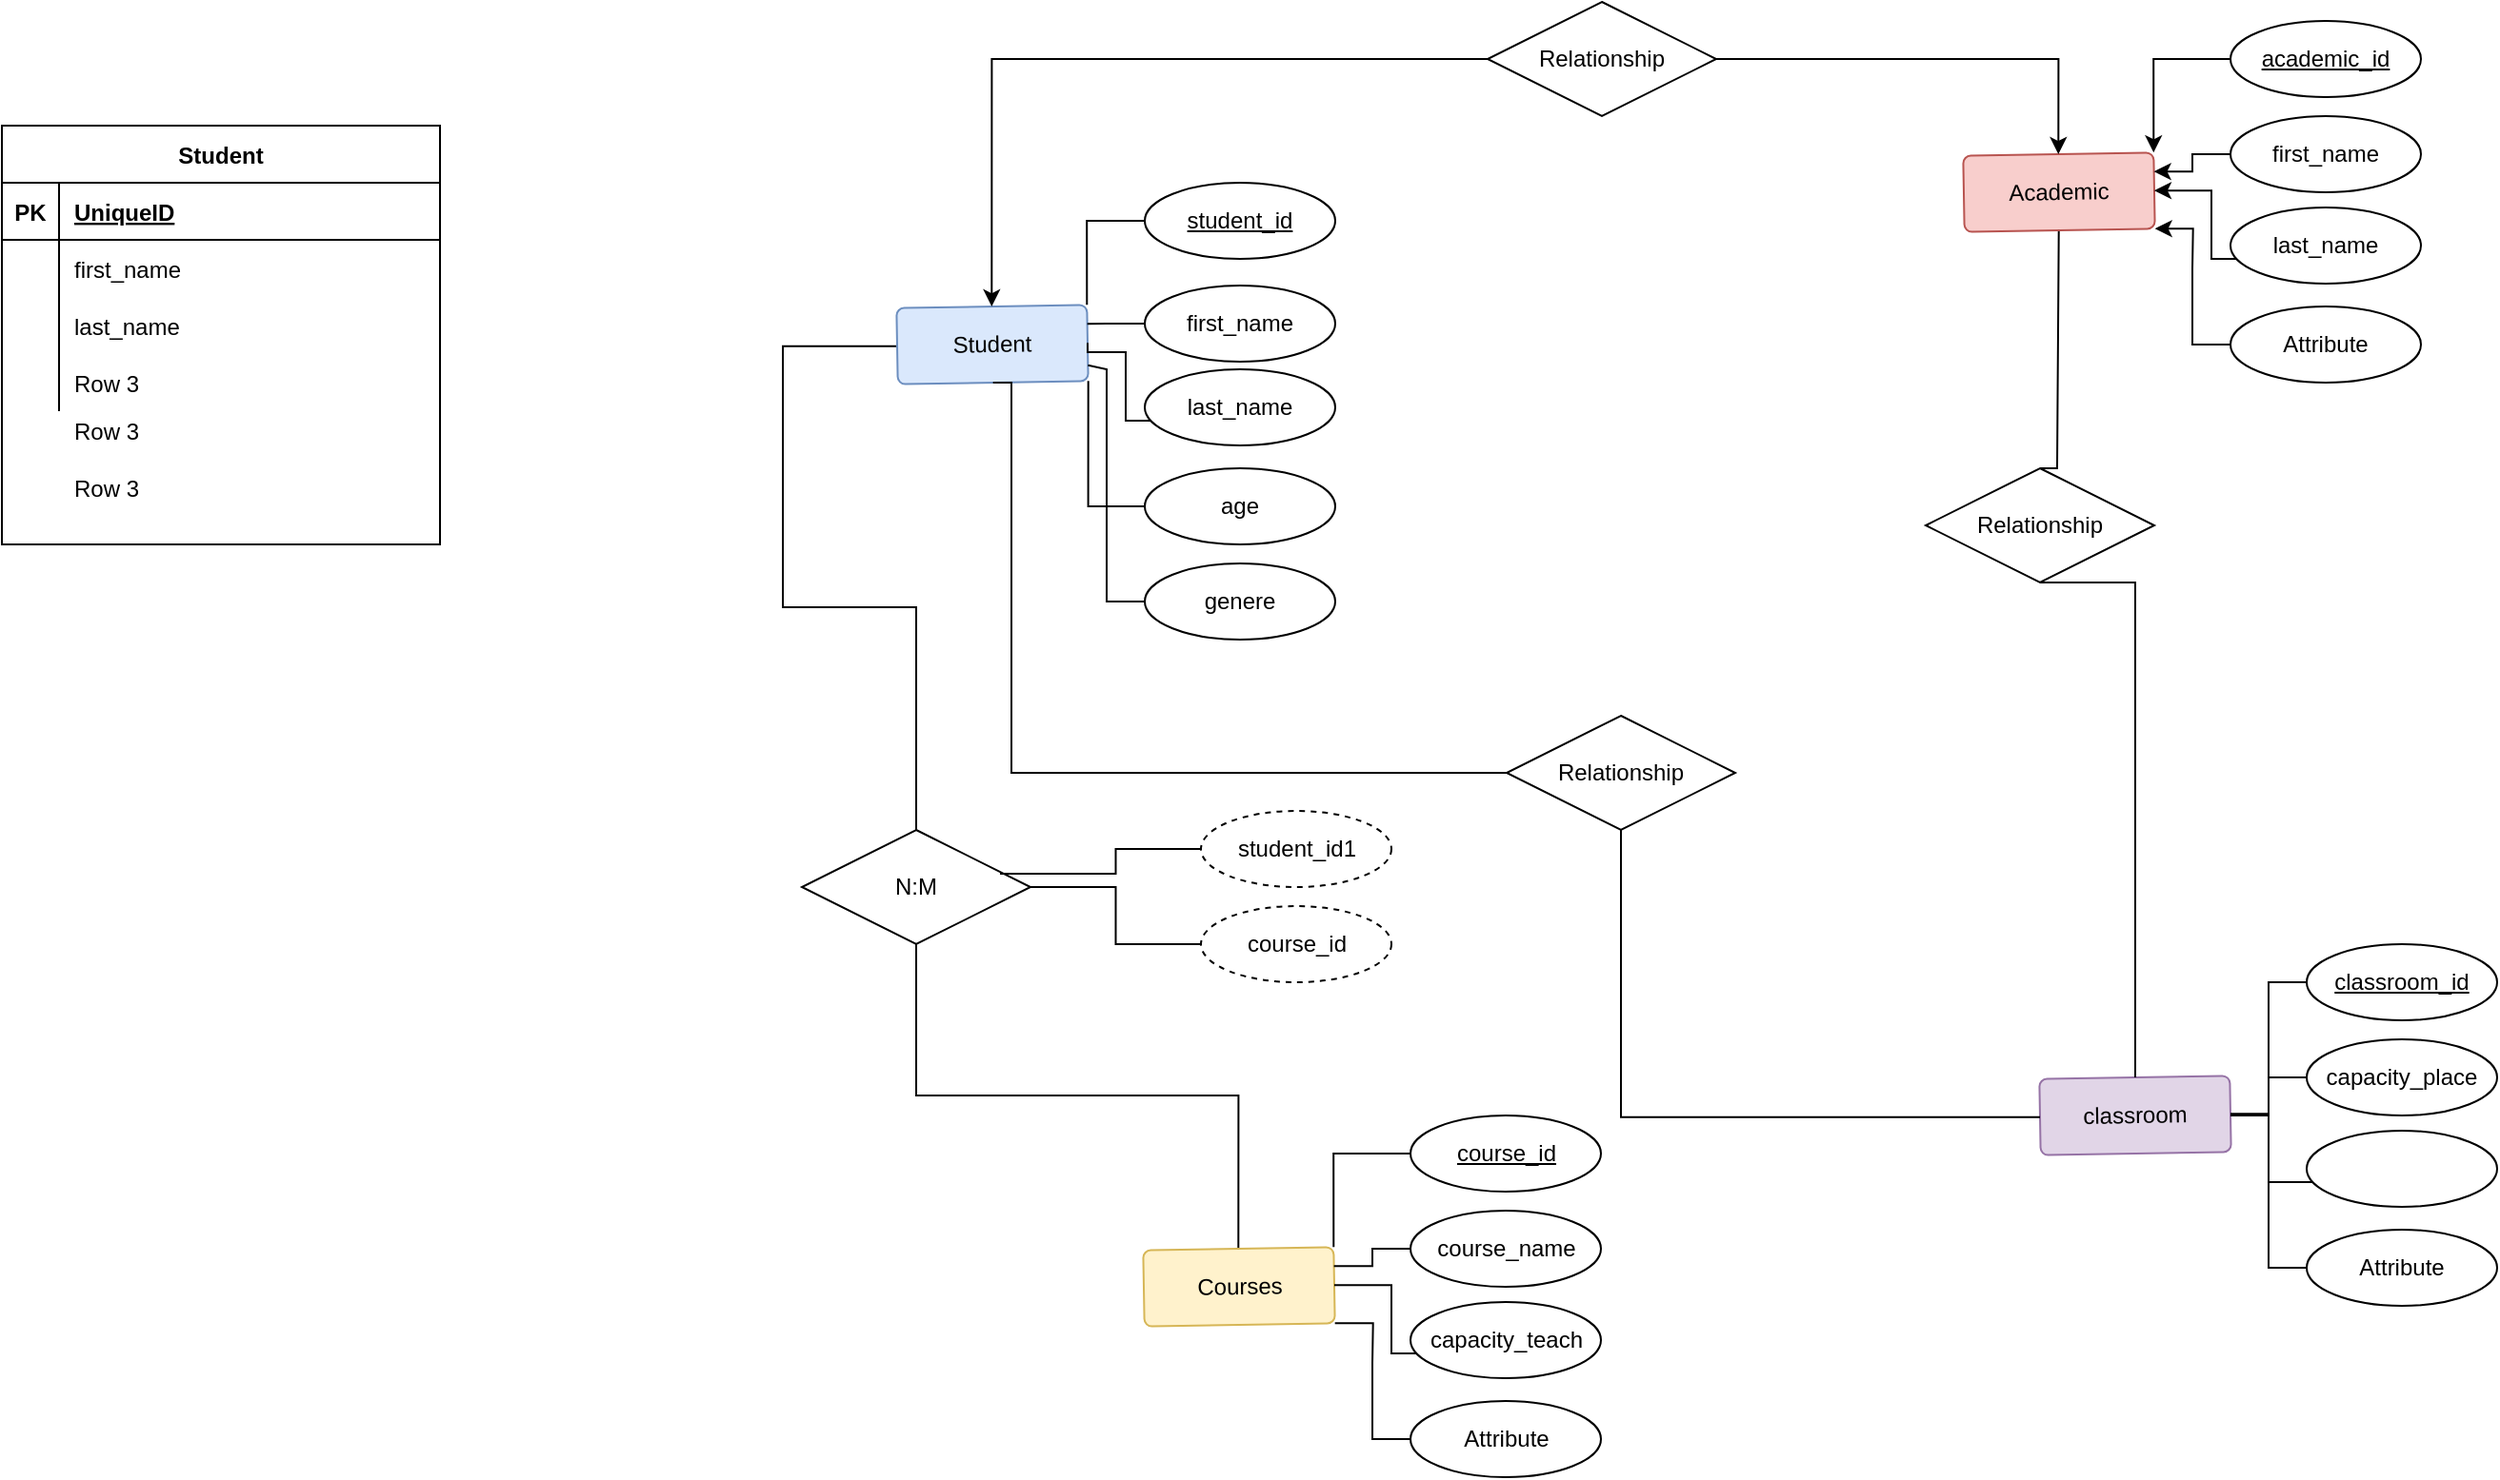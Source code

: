 <mxfile version="13.6.5" type="github">
  <diagram name="Page-1" id="e56a1550-8fbb-45ad-956c-1786394a9013">
    <mxGraphModel dx="2121" dy="516" grid="1" gridSize="10" guides="1" tooltips="1" connect="1" arrows="1" fold="1" page="1" pageScale="1" pageWidth="1100" pageHeight="850" background="#ffffff" math="0" shadow="0">
      <root>
        <mxCell id="0" />
        <mxCell id="1" parent="0" />
        <mxCell id="8qeOEE5i9LT7K-dfV9K4-27" value="Row 3" style="shape=partialRectangle;connectable=0;fillColor=none;top=0;left=0;bottom=0;right=0;align=left;spacingLeft=6;overflow=hidden;" vertex="1" parent="1">
          <mxGeometry x="-320" y="235" width="200" height="30" as="geometry" />
        </mxCell>
        <mxCell id="8qeOEE5i9LT7K-dfV9K4-28" value="Row 3" style="shape=partialRectangle;connectable=0;fillColor=none;top=0;left=0;bottom=0;right=0;align=left;spacingLeft=6;overflow=hidden;" vertex="1" parent="1">
          <mxGeometry x="-320" y="265" width="200" height="30" as="geometry" />
        </mxCell>
        <mxCell id="8qeOEE5i9LT7K-dfV9K4-85" style="edgeStyle=orthogonalEdgeStyle;rounded=0;orthogonalLoop=1;jettySize=auto;html=1;entryX=0.5;entryY=0;entryDx=0;entryDy=0;exitX=0.5;exitY=1;exitDx=0;exitDy=0;endArrow=none;endFill=0;" edge="1" parent="1" source="8qeOEE5i9LT7K-dfV9K4-33" target="8qeOEE5i9LT7K-dfV9K4-56">
          <mxGeometry relative="1" as="geometry" />
        </mxCell>
        <mxCell id="8qeOEE5i9LT7K-dfV9K4-86" style="edgeStyle=orthogonalEdgeStyle;rounded=0;orthogonalLoop=1;jettySize=auto;html=1;endArrow=none;endFill=0;entryX=0;entryY=0.5;entryDx=0;entryDy=0;" edge="1" parent="1" source="8qeOEE5i9LT7K-dfV9K4-33" target="8qeOEE5i9LT7K-dfV9K4-38">
          <mxGeometry relative="1" as="geometry">
            <mxPoint x="70" y="210" as="targetPoint" />
            <Array as="points">
              <mxPoint x="130" y="343" />
              <mxPoint x="60" y="343" />
              <mxPoint x="60" y="206" />
            </Array>
          </mxGeometry>
        </mxCell>
        <mxCell id="8qeOEE5i9LT7K-dfV9K4-33" value="N:M" style="shape=rhombus;perimeter=rhombusPerimeter;whiteSpace=wrap;html=1;align=center;" vertex="1" parent="1">
          <mxGeometry x="70" y="460" width="120" height="60" as="geometry" />
        </mxCell>
        <mxCell id="8qeOEE5i9LT7K-dfV9K4-38" value="Student" style="rounded=1;arcSize=10;whiteSpace=wrap;html=1;align=center;rotation=-1;fillColor=#dae8fc;strokeColor=#6c8ebf;" vertex="1" parent="1">
          <mxGeometry x="120" y="185" width="100" height="40" as="geometry" />
        </mxCell>
        <mxCell id="8qeOEE5i9LT7K-dfV9K4-42" style="edgeStyle=orthogonalEdgeStyle;rounded=0;orthogonalLoop=1;jettySize=auto;html=1;entryX=1;entryY=0.25;entryDx=0;entryDy=0;endArrow=none;endFill=0;" edge="1" parent="1" source="8qeOEE5i9LT7K-dfV9K4-39" target="8qeOEE5i9LT7K-dfV9K4-38">
          <mxGeometry relative="1" as="geometry" />
        </mxCell>
        <mxCell id="8qeOEE5i9LT7K-dfV9K4-39" value="first_name" style="ellipse;whiteSpace=wrap;html=1;align=center;" vertex="1" parent="1">
          <mxGeometry x="250" y="174" width="100" height="40" as="geometry" />
        </mxCell>
        <mxCell id="8qeOEE5i9LT7K-dfV9K4-41" style="edgeStyle=orthogonalEdgeStyle;rounded=0;orthogonalLoop=1;jettySize=auto;html=1;entryX=1;entryY=0;entryDx=0;entryDy=0;endArrow=none;endFill=0;" edge="1" parent="1" source="8qeOEE5i9LT7K-dfV9K4-40" target="8qeOEE5i9LT7K-dfV9K4-38">
          <mxGeometry relative="1" as="geometry" />
        </mxCell>
        <mxCell id="8qeOEE5i9LT7K-dfV9K4-40" value="student_id" style="ellipse;whiteSpace=wrap;html=1;align=center;fontStyle=4;" vertex="1" parent="1">
          <mxGeometry x="250" y="120" width="100" height="40" as="geometry" />
        </mxCell>
        <mxCell id="8qeOEE5i9LT7K-dfV9K4-45" style="edgeStyle=orthogonalEdgeStyle;rounded=0;orthogonalLoop=1;jettySize=auto;html=1;entryX=1;entryY=0.5;entryDx=0;entryDy=0;endArrow=none;endFill=0;" edge="1" parent="1" source="8qeOEE5i9LT7K-dfV9K4-43" target="8qeOEE5i9LT7K-dfV9K4-38">
          <mxGeometry relative="1" as="geometry">
            <Array as="points">
              <mxPoint x="240" y="245" />
              <mxPoint x="240" y="209" />
            </Array>
          </mxGeometry>
        </mxCell>
        <mxCell id="8qeOEE5i9LT7K-dfV9K4-43" value="last_name" style="ellipse;whiteSpace=wrap;html=1;align=center;" vertex="1" parent="1">
          <mxGeometry x="250" y="218" width="100" height="40" as="geometry" />
        </mxCell>
        <mxCell id="8qeOEE5i9LT7K-dfV9K4-46" style="edgeStyle=orthogonalEdgeStyle;rounded=0;orthogonalLoop=1;jettySize=auto;html=1;entryX=1;entryY=1;entryDx=0;entryDy=0;endArrow=none;endFill=0;" edge="1" parent="1" source="8qeOEE5i9LT7K-dfV9K4-44" target="8qeOEE5i9LT7K-dfV9K4-38">
          <mxGeometry relative="1" as="geometry">
            <Array as="points">
              <mxPoint x="220" y="290" />
            </Array>
          </mxGeometry>
        </mxCell>
        <mxCell id="8qeOEE5i9LT7K-dfV9K4-44" value="age" style="ellipse;whiteSpace=wrap;html=1;align=center;" vertex="1" parent="1">
          <mxGeometry x="250" y="270" width="100" height="40" as="geometry" />
        </mxCell>
        <mxCell id="8qeOEE5i9LT7K-dfV9K4-103" style="edgeStyle=elbowEdgeStyle;rounded=0;orthogonalLoop=1;jettySize=auto;html=1;entryX=0.5;entryY=0;entryDx=0;entryDy=0;endArrow=none;endFill=0;" edge="1" parent="1" source="8qeOEE5i9LT7K-dfV9K4-47" target="8qeOEE5i9LT7K-dfV9K4-99">
          <mxGeometry relative="1" as="geometry">
            <Array as="points">
              <mxPoint x="729" y="220" />
            </Array>
          </mxGeometry>
        </mxCell>
        <mxCell id="8qeOEE5i9LT7K-dfV9K4-47" value="Academic" style="rounded=1;arcSize=10;whiteSpace=wrap;html=1;align=center;rotation=-1;fillColor=#f8cecc;strokeColor=#b85450;" vertex="1" parent="1">
          <mxGeometry x="680" y="105" width="100" height="40" as="geometry" />
        </mxCell>
        <mxCell id="8qeOEE5i9LT7K-dfV9K4-48" style="edgeStyle=orthogonalEdgeStyle;rounded=0;orthogonalLoop=1;jettySize=auto;html=1;entryX=1;entryY=0.25;entryDx=0;entryDy=0;" edge="1" parent="1" source="8qeOEE5i9LT7K-dfV9K4-49" target="8qeOEE5i9LT7K-dfV9K4-47">
          <mxGeometry relative="1" as="geometry" />
        </mxCell>
        <mxCell id="8qeOEE5i9LT7K-dfV9K4-49" value="first_name" style="ellipse;whiteSpace=wrap;html=1;align=center;" vertex="1" parent="1">
          <mxGeometry x="820" y="85" width="100" height="40" as="geometry" />
        </mxCell>
        <mxCell id="8qeOEE5i9LT7K-dfV9K4-50" style="edgeStyle=orthogonalEdgeStyle;rounded=0;orthogonalLoop=1;jettySize=auto;html=1;entryX=1;entryY=0;entryDx=0;entryDy=0;" edge="1" parent="1" source="8qeOEE5i9LT7K-dfV9K4-51" target="8qeOEE5i9LT7K-dfV9K4-47">
          <mxGeometry relative="1" as="geometry" />
        </mxCell>
        <mxCell id="8qeOEE5i9LT7K-dfV9K4-51" value="academic_id" style="ellipse;whiteSpace=wrap;html=1;align=center;fontStyle=4;" vertex="1" parent="1">
          <mxGeometry x="820" y="35" width="100" height="40" as="geometry" />
        </mxCell>
        <mxCell id="8qeOEE5i9LT7K-dfV9K4-52" style="edgeStyle=orthogonalEdgeStyle;rounded=0;orthogonalLoop=1;jettySize=auto;html=1;entryX=1;entryY=0.5;entryDx=0;entryDy=0;" edge="1" parent="1" source="8qeOEE5i9LT7K-dfV9K4-53" target="8qeOEE5i9LT7K-dfV9K4-47">
          <mxGeometry relative="1" as="geometry">
            <Array as="points">
              <mxPoint x="810" y="160" />
              <mxPoint x="810" y="124" />
            </Array>
          </mxGeometry>
        </mxCell>
        <mxCell id="8qeOEE5i9LT7K-dfV9K4-53" value="last_name" style="ellipse;whiteSpace=wrap;html=1;align=center;" vertex="1" parent="1">
          <mxGeometry x="820" y="133" width="100" height="40" as="geometry" />
        </mxCell>
        <mxCell id="8qeOEE5i9LT7K-dfV9K4-54" style="edgeStyle=orthogonalEdgeStyle;rounded=0;orthogonalLoop=1;jettySize=auto;html=1;entryX=1;entryY=1;entryDx=0;entryDy=0;" edge="1" parent="1" source="8qeOEE5i9LT7K-dfV9K4-55" target="8qeOEE5i9LT7K-dfV9K4-47">
          <mxGeometry relative="1" as="geometry" />
        </mxCell>
        <mxCell id="8qeOEE5i9LT7K-dfV9K4-55" value="Attribute" style="ellipse;whiteSpace=wrap;html=1;align=center;" vertex="1" parent="1">
          <mxGeometry x="820" y="185" width="100" height="40" as="geometry" />
        </mxCell>
        <mxCell id="8qeOEE5i9LT7K-dfV9K4-14" value="Student" style="shape=table;startSize=30;container=1;collapsible=1;childLayout=tableLayout;fixedRows=1;rowLines=0;fontStyle=1;align=center;resizeLast=1;" vertex="1" parent="1">
          <mxGeometry x="-350" y="90" width="230" height="220" as="geometry" />
        </mxCell>
        <mxCell id="8qeOEE5i9LT7K-dfV9K4-15" value="" style="shape=partialRectangle;collapsible=0;dropTarget=0;pointerEvents=0;fillColor=none;top=0;left=0;bottom=1;right=0;points=[[0,0.5],[1,0.5]];portConstraint=eastwest;" vertex="1" parent="8qeOEE5i9LT7K-dfV9K4-14">
          <mxGeometry y="30" width="230" height="30" as="geometry" />
        </mxCell>
        <mxCell id="8qeOEE5i9LT7K-dfV9K4-16" value="PK" style="shape=partialRectangle;connectable=0;fillColor=none;top=0;left=0;bottom=0;right=0;fontStyle=1;overflow=hidden;" vertex="1" parent="8qeOEE5i9LT7K-dfV9K4-15">
          <mxGeometry width="30" height="30" as="geometry" />
        </mxCell>
        <mxCell id="8qeOEE5i9LT7K-dfV9K4-17" value="UniqueID" style="shape=partialRectangle;connectable=0;fillColor=none;top=0;left=0;bottom=0;right=0;align=left;spacingLeft=6;fontStyle=5;overflow=hidden;" vertex="1" parent="8qeOEE5i9LT7K-dfV9K4-15">
          <mxGeometry x="30" width="200" height="30" as="geometry" />
        </mxCell>
        <mxCell id="8qeOEE5i9LT7K-dfV9K4-18" value="" style="shape=partialRectangle;collapsible=0;dropTarget=0;pointerEvents=0;fillColor=none;top=0;left=0;bottom=0;right=0;points=[[0,0.5],[1,0.5]];portConstraint=eastwest;" vertex="1" parent="8qeOEE5i9LT7K-dfV9K4-14">
          <mxGeometry y="60" width="230" height="30" as="geometry" />
        </mxCell>
        <mxCell id="8qeOEE5i9LT7K-dfV9K4-19" value="" style="shape=partialRectangle;connectable=0;fillColor=none;top=0;left=0;bottom=0;right=0;editable=1;overflow=hidden;" vertex="1" parent="8qeOEE5i9LT7K-dfV9K4-18">
          <mxGeometry width="30" height="30" as="geometry" />
        </mxCell>
        <mxCell id="8qeOEE5i9LT7K-dfV9K4-20" value="first_name" style="shape=partialRectangle;connectable=0;fillColor=none;top=0;left=0;bottom=0;right=0;align=left;spacingLeft=6;overflow=hidden;" vertex="1" parent="8qeOEE5i9LT7K-dfV9K4-18">
          <mxGeometry x="30" width="200" height="30" as="geometry" />
        </mxCell>
        <mxCell id="8qeOEE5i9LT7K-dfV9K4-21" value="" style="shape=partialRectangle;collapsible=0;dropTarget=0;pointerEvents=0;fillColor=none;top=0;left=0;bottom=0;right=0;points=[[0,0.5],[1,0.5]];portConstraint=eastwest;" vertex="1" parent="8qeOEE5i9LT7K-dfV9K4-14">
          <mxGeometry y="90" width="230" height="30" as="geometry" />
        </mxCell>
        <mxCell id="8qeOEE5i9LT7K-dfV9K4-22" value="" style="shape=partialRectangle;connectable=0;fillColor=none;top=0;left=0;bottom=0;right=0;editable=1;overflow=hidden;" vertex="1" parent="8qeOEE5i9LT7K-dfV9K4-21">
          <mxGeometry width="30" height="30" as="geometry" />
        </mxCell>
        <mxCell id="8qeOEE5i9LT7K-dfV9K4-23" value="last_name" style="shape=partialRectangle;connectable=0;fillColor=none;top=0;left=0;bottom=0;right=0;align=left;spacingLeft=6;overflow=hidden;" vertex="1" parent="8qeOEE5i9LT7K-dfV9K4-21">
          <mxGeometry x="30" width="200" height="30" as="geometry" />
        </mxCell>
        <mxCell id="8qeOEE5i9LT7K-dfV9K4-24" value="" style="shape=partialRectangle;collapsible=0;dropTarget=0;pointerEvents=0;fillColor=none;top=0;left=0;bottom=0;right=0;points=[[0,0.5],[1,0.5]];portConstraint=eastwest;" vertex="1" parent="8qeOEE5i9LT7K-dfV9K4-14">
          <mxGeometry y="120" width="230" height="30" as="geometry" />
        </mxCell>
        <mxCell id="8qeOEE5i9LT7K-dfV9K4-25" value="" style="shape=partialRectangle;connectable=0;fillColor=none;top=0;left=0;bottom=0;right=0;editable=1;overflow=hidden;" vertex="1" parent="8qeOEE5i9LT7K-dfV9K4-24">
          <mxGeometry width="30" height="30" as="geometry" />
        </mxCell>
        <mxCell id="8qeOEE5i9LT7K-dfV9K4-26" value="Row 3" style="shape=partialRectangle;connectable=0;fillColor=none;top=0;left=0;bottom=0;right=0;align=left;spacingLeft=6;overflow=hidden;" vertex="1" parent="8qeOEE5i9LT7K-dfV9K4-24">
          <mxGeometry x="30" width="200" height="30" as="geometry" />
        </mxCell>
        <mxCell id="8qeOEE5i9LT7K-dfV9K4-56" value="Courses" style="rounded=1;arcSize=10;whiteSpace=wrap;html=1;align=center;rotation=-1;fillColor=#fff2cc;strokeColor=#d6b656;" vertex="1" parent="1">
          <mxGeometry x="249.5" y="680" width="100" height="40" as="geometry" />
        </mxCell>
        <mxCell id="8qeOEE5i9LT7K-dfV9K4-57" style="edgeStyle=orthogonalEdgeStyle;rounded=0;orthogonalLoop=1;jettySize=auto;html=1;entryX=1;entryY=0.25;entryDx=0;entryDy=0;endArrow=none;endFill=0;" edge="1" parent="1" source="8qeOEE5i9LT7K-dfV9K4-58" target="8qeOEE5i9LT7K-dfV9K4-56">
          <mxGeometry relative="1" as="geometry" />
        </mxCell>
        <mxCell id="8qeOEE5i9LT7K-dfV9K4-58" value="course_name" style="ellipse;whiteSpace=wrap;html=1;align=center;" vertex="1" parent="1">
          <mxGeometry x="389.5" y="660" width="100" height="40" as="geometry" />
        </mxCell>
        <mxCell id="8qeOEE5i9LT7K-dfV9K4-59" style="edgeStyle=orthogonalEdgeStyle;rounded=0;orthogonalLoop=1;jettySize=auto;html=1;entryX=1;entryY=0;entryDx=0;entryDy=0;endArrow=none;endFill=0;" edge="1" parent="1" source="8qeOEE5i9LT7K-dfV9K4-60" target="8qeOEE5i9LT7K-dfV9K4-56">
          <mxGeometry relative="1" as="geometry" />
        </mxCell>
        <mxCell id="8qeOEE5i9LT7K-dfV9K4-60" value="course_id" style="ellipse;whiteSpace=wrap;html=1;align=center;fontStyle=4;" vertex="1" parent="1">
          <mxGeometry x="389.5" y="610" width="100" height="40" as="geometry" />
        </mxCell>
        <mxCell id="8qeOEE5i9LT7K-dfV9K4-61" style="edgeStyle=orthogonalEdgeStyle;rounded=0;orthogonalLoop=1;jettySize=auto;html=1;entryX=1;entryY=0.5;entryDx=0;entryDy=0;endArrow=none;endFill=0;" edge="1" parent="1" source="8qeOEE5i9LT7K-dfV9K4-62" target="8qeOEE5i9LT7K-dfV9K4-56">
          <mxGeometry relative="1" as="geometry">
            <Array as="points">
              <mxPoint x="379.5" y="735" />
              <mxPoint x="379.5" y="699" />
            </Array>
          </mxGeometry>
        </mxCell>
        <mxCell id="8qeOEE5i9LT7K-dfV9K4-62" value="&lt;span&gt;capacity_teach&lt;/span&gt;" style="ellipse;whiteSpace=wrap;html=1;align=center;" vertex="1" parent="1">
          <mxGeometry x="389.5" y="708" width="100" height="40" as="geometry" />
        </mxCell>
        <mxCell id="8qeOEE5i9LT7K-dfV9K4-63" style="edgeStyle=orthogonalEdgeStyle;rounded=0;orthogonalLoop=1;jettySize=auto;html=1;entryX=1;entryY=1;entryDx=0;entryDy=0;endArrow=none;endFill=0;" edge="1" parent="1" source="8qeOEE5i9LT7K-dfV9K4-64" target="8qeOEE5i9LT7K-dfV9K4-56">
          <mxGeometry relative="1" as="geometry" />
        </mxCell>
        <mxCell id="8qeOEE5i9LT7K-dfV9K4-64" value="Attribute" style="ellipse;whiteSpace=wrap;html=1;align=center;" vertex="1" parent="1">
          <mxGeometry x="389.5" y="760" width="100" height="40" as="geometry" />
        </mxCell>
        <mxCell id="8qeOEE5i9LT7K-dfV9K4-65" value="classroom" style="rounded=1;arcSize=10;whiteSpace=wrap;html=1;align=center;rotation=-1;fillColor=#e1d5e7;strokeColor=#9673a6;" vertex="1" parent="1">
          <mxGeometry x="720" y="590" width="100" height="40" as="geometry" />
        </mxCell>
        <mxCell id="8qeOEE5i9LT7K-dfV9K4-66" style="edgeStyle=orthogonalEdgeStyle;rounded=0;orthogonalLoop=1;jettySize=auto;html=1;endArrow=none;endFill=0;" edge="1" parent="1" source="8qeOEE5i9LT7K-dfV9K4-67">
          <mxGeometry relative="1" as="geometry">
            <mxPoint x="820" y="610" as="targetPoint" />
            <Array as="points">
              <mxPoint x="840" y="590" />
              <mxPoint x="840" y="610" />
              <mxPoint x="820" y="610" />
            </Array>
          </mxGeometry>
        </mxCell>
        <mxCell id="8qeOEE5i9LT7K-dfV9K4-67" value="capacity_place" style="ellipse;whiteSpace=wrap;html=1;align=center;" vertex="1" parent="1">
          <mxGeometry x="860" y="570" width="100" height="40" as="geometry" />
        </mxCell>
        <mxCell id="8qeOEE5i9LT7K-dfV9K4-68" style="edgeStyle=orthogonalEdgeStyle;rounded=0;orthogonalLoop=1;jettySize=auto;html=1;endArrow=none;endFill=0;" edge="1" parent="1" source="8qeOEE5i9LT7K-dfV9K4-69">
          <mxGeometry relative="1" as="geometry">
            <mxPoint x="820" y="610" as="targetPoint" />
            <Array as="points">
              <mxPoint x="840" y="540" />
              <mxPoint x="840" y="610" />
              <mxPoint x="820" y="610" />
            </Array>
          </mxGeometry>
        </mxCell>
        <mxCell id="8qeOEE5i9LT7K-dfV9K4-69" value="classroom_id" style="ellipse;whiteSpace=wrap;html=1;align=center;fontStyle=4;" vertex="1" parent="1">
          <mxGeometry x="860" y="520" width="100" height="40" as="geometry" />
        </mxCell>
        <mxCell id="8qeOEE5i9LT7K-dfV9K4-70" style="edgeStyle=orthogonalEdgeStyle;rounded=0;orthogonalLoop=1;jettySize=auto;html=1;entryX=1;entryY=0.5;entryDx=0;entryDy=0;endArrow=none;endFill=0;" edge="1" parent="1" source="8qeOEE5i9LT7K-dfV9K4-71" target="8qeOEE5i9LT7K-dfV9K4-65">
          <mxGeometry relative="1" as="geometry">
            <Array as="points">
              <mxPoint x="840" y="645" />
              <mxPoint x="840" y="609" />
            </Array>
          </mxGeometry>
        </mxCell>
        <mxCell id="8qeOEE5i9LT7K-dfV9K4-71" value="" style="ellipse;whiteSpace=wrap;html=1;align=center;" vertex="1" parent="1">
          <mxGeometry x="860" y="618" width="100" height="40" as="geometry" />
        </mxCell>
        <mxCell id="8qeOEE5i9LT7K-dfV9K4-72" style="edgeStyle=orthogonalEdgeStyle;rounded=0;orthogonalLoop=1;jettySize=auto;html=1;endArrow=none;endFill=0;" edge="1" parent="1" source="8qeOEE5i9LT7K-dfV9K4-73">
          <mxGeometry relative="1" as="geometry">
            <mxPoint x="820" y="610" as="targetPoint" />
            <Array as="points">
              <mxPoint x="840" y="690" />
              <mxPoint x="840" y="610" />
              <mxPoint x="820" y="610" />
            </Array>
          </mxGeometry>
        </mxCell>
        <mxCell id="8qeOEE5i9LT7K-dfV9K4-73" value="Attribute" style="ellipse;whiteSpace=wrap;html=1;align=center;" vertex="1" parent="1">
          <mxGeometry x="860" y="670" width="100" height="40" as="geometry" />
        </mxCell>
        <mxCell id="8qeOEE5i9LT7K-dfV9K4-97" style="edgeStyle=elbowEdgeStyle;rounded=0;orthogonalLoop=1;jettySize=auto;html=1;endArrow=none;endFill=0;" edge="1" parent="1" source="8qeOEE5i9LT7K-dfV9K4-83" target="8qeOEE5i9LT7K-dfV9K4-38">
          <mxGeometry relative="1" as="geometry">
            <Array as="points">
              <mxPoint x="230" y="218" />
              <mxPoint x="230" y="220" />
              <mxPoint x="230" y="260" />
            </Array>
          </mxGeometry>
        </mxCell>
        <mxCell id="8qeOEE5i9LT7K-dfV9K4-83" value="genere" style="ellipse;whiteSpace=wrap;html=1;align=center;" vertex="1" parent="1">
          <mxGeometry x="250" y="320" width="100" height="40" as="geometry" />
        </mxCell>
        <mxCell id="8qeOEE5i9LT7K-dfV9K4-89" style="edgeStyle=orthogonalEdgeStyle;rounded=0;orthogonalLoop=1;jettySize=auto;html=1;entryX=0.867;entryY=0.383;entryDx=0;entryDy=0;entryPerimeter=0;endArrow=none;endFill=0;" edge="1" parent="1" source="8qeOEE5i9LT7K-dfV9K4-87" target="8qeOEE5i9LT7K-dfV9K4-33">
          <mxGeometry relative="1" as="geometry">
            <mxPoint x="249.5" y="490" as="targetPoint" />
          </mxGeometry>
        </mxCell>
        <mxCell id="8qeOEE5i9LT7K-dfV9K4-87" value="student_id1" style="ellipse;whiteSpace=wrap;html=1;align=center;dashed=1;" vertex="1" parent="1">
          <mxGeometry x="279.5" y="450" width="100" height="40" as="geometry" />
        </mxCell>
        <mxCell id="8qeOEE5i9LT7K-dfV9K4-91" style="edgeStyle=orthogonalEdgeStyle;rounded=0;orthogonalLoop=1;jettySize=auto;html=1;endArrow=none;endFill=0;" edge="1" parent="1" source="8qeOEE5i9LT7K-dfV9K4-90" target="8qeOEE5i9LT7K-dfV9K4-33">
          <mxGeometry relative="1" as="geometry">
            <mxPoint x="210" y="470" as="targetPoint" />
          </mxGeometry>
        </mxCell>
        <mxCell id="8qeOEE5i9LT7K-dfV9K4-90" value="course_id" style="ellipse;whiteSpace=wrap;html=1;align=center;fontStyle=0;dashed=1;" vertex="1" parent="1">
          <mxGeometry x="279.5" y="500" width="100" height="40" as="geometry" />
        </mxCell>
        <mxCell id="8qeOEE5i9LT7K-dfV9K4-95" style="edgeStyle=orthogonalEdgeStyle;rounded=0;orthogonalLoop=1;jettySize=auto;html=1;exitX=1;exitY=0.5;exitDx=0;exitDy=0;entryX=0.5;entryY=0;entryDx=0;entryDy=0;" edge="1" parent="1" source="8qeOEE5i9LT7K-dfV9K4-92" target="8qeOEE5i9LT7K-dfV9K4-47">
          <mxGeometry relative="1" as="geometry" />
        </mxCell>
        <mxCell id="8qeOEE5i9LT7K-dfV9K4-96" style="edgeStyle=orthogonalEdgeStyle;rounded=0;orthogonalLoop=1;jettySize=auto;html=1;entryX=0.5;entryY=0;entryDx=0;entryDy=0;" edge="1" parent="1" source="8qeOEE5i9LT7K-dfV9K4-92" target="8qeOEE5i9LT7K-dfV9K4-38">
          <mxGeometry relative="1" as="geometry" />
        </mxCell>
        <mxCell id="8qeOEE5i9LT7K-dfV9K4-92" value="Relationship" style="shape=rhombus;perimeter=rhombusPerimeter;whiteSpace=wrap;html=1;align=center;" vertex="1" parent="1">
          <mxGeometry x="430" y="25" width="120" height="60" as="geometry" />
        </mxCell>
        <mxCell id="8qeOEE5i9LT7K-dfV9K4-100" style="edgeStyle=elbowEdgeStyle;rounded=0;orthogonalLoop=1;jettySize=auto;html=1;endArrow=none;endFill=0;entryX=0.5;entryY=1;entryDx=0;entryDy=0;" edge="1" parent="1" source="8qeOEE5i9LT7K-dfV9K4-98" target="8qeOEE5i9LT7K-dfV9K4-38">
          <mxGeometry relative="1" as="geometry">
            <mxPoint x="160" y="260" as="targetPoint" />
            <Array as="points">
              <mxPoint x="180" y="340" />
              <mxPoint x="180" y="260" />
              <mxPoint x="190" y="390" />
            </Array>
          </mxGeometry>
        </mxCell>
        <mxCell id="8qeOEE5i9LT7K-dfV9K4-101" style="edgeStyle=elbowEdgeStyle;rounded=0;orthogonalLoop=1;jettySize=auto;html=1;entryX=0;entryY=0.5;entryDx=0;entryDy=0;endArrow=none;endFill=0;" edge="1" parent="1" source="8qeOEE5i9LT7K-dfV9K4-98" target="8qeOEE5i9LT7K-dfV9K4-65">
          <mxGeometry relative="1" as="geometry">
            <Array as="points">
              <mxPoint x="500" y="510" />
            </Array>
          </mxGeometry>
        </mxCell>
        <mxCell id="8qeOEE5i9LT7K-dfV9K4-98" value="Relationship" style="shape=rhombus;perimeter=rhombusPerimeter;whiteSpace=wrap;html=1;align=center;" vertex="1" parent="1">
          <mxGeometry x="440" y="400" width="120" height="60" as="geometry" />
        </mxCell>
        <mxCell id="8qeOEE5i9LT7K-dfV9K4-102" style="edgeStyle=elbowEdgeStyle;rounded=0;orthogonalLoop=1;jettySize=auto;html=1;entryX=0.5;entryY=0;entryDx=0;entryDy=0;endArrow=none;endFill=0;exitX=0.5;exitY=1;exitDx=0;exitDy=0;" edge="1" parent="1" source="8qeOEE5i9LT7K-dfV9K4-99" target="8qeOEE5i9LT7K-dfV9K4-65">
          <mxGeometry relative="1" as="geometry">
            <Array as="points">
              <mxPoint x="770" y="530" />
              <mxPoint x="750" y="530" />
              <mxPoint x="730" y="400" />
            </Array>
          </mxGeometry>
        </mxCell>
        <mxCell id="8qeOEE5i9LT7K-dfV9K4-99" value="Relationship" style="shape=rhombus;perimeter=rhombusPerimeter;whiteSpace=wrap;html=1;align=center;" vertex="1" parent="1">
          <mxGeometry x="660" y="270" width="120" height="60" as="geometry" />
        </mxCell>
      </root>
    </mxGraphModel>
  </diagram>
</mxfile>

